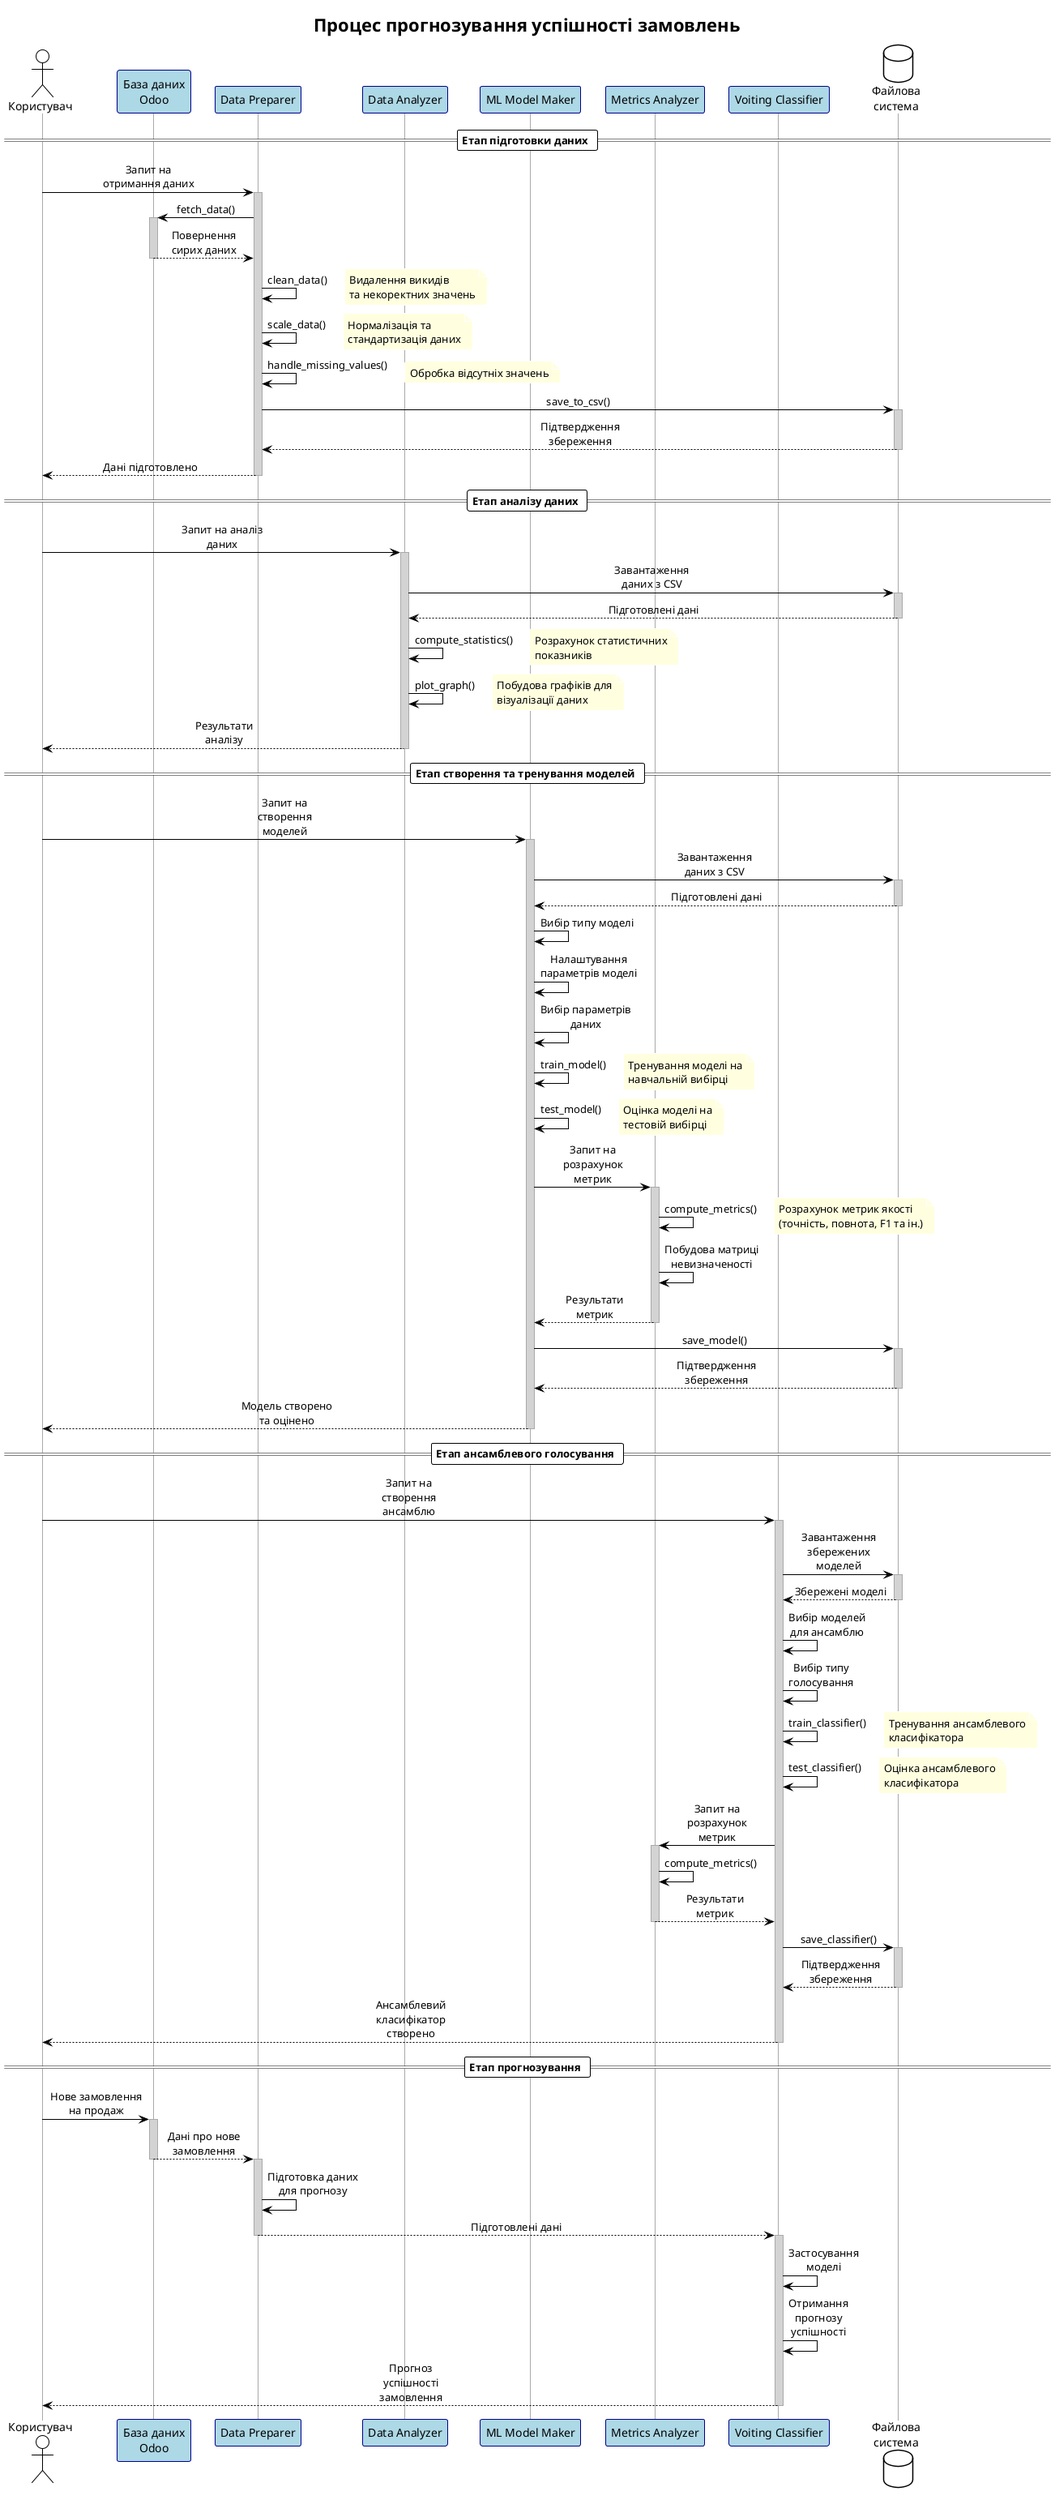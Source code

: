 @startuml Діаграма послідовності системи прогнозування успішності замовлень

!theme plain
skinparam sequenceMessageAlign center
skinparam responseMessageBelowArrow true
skinparam maxMessageSize 120
skinparam sequenceArrowThickness 1
skinparam roundcorner 5
skinparam sequenceParticipant {
    BorderColor DarkBlue
    BackgroundColor LightBlue
    FontSize 14
}
skinparam sequenceLifeLine {
    BorderColor DarkGray
    BackgroundColor LightGray
}
skinparam sequenceArrow {
    Color Black
    Thickness 1
}
skinparam note {
    BackgroundColor LightYellow
    BorderColor DarkYellow
}

title Процес прогнозування успішності замовлень

actor "Користувач" as User
participant "База даних\nOdoo" as OdooDB
participant "Data Preparer" as DataPreparer
participant "Data Analyzer" as DataAnalyzer
participant "ML Model Maker" as MLModelMaker
participant "Metrics Analyzer" as MetricsAnalyzer
participant "Voiting Classifier" as VoitingClassifier
database "Файлова\nсистема" as FileSystem

== Етап підготовки даних ==

User -> DataPreparer: Запит на отримання даних
activate DataPreparer

DataPreparer -> OdooDB: fetch_data()
activate OdooDB
OdooDB --> DataPreparer: Повернення сирих даних
deactivate OdooDB

DataPreparer -> DataPreparer: clean_data()
note right: Видалення викидів\nта некоректних значень

DataPreparer -> DataPreparer: scale_data()
note right: Нормалізація та\nстандартизація даних

DataPreparer -> DataPreparer: handle_missing_values()
note right: Обробка відсутніх значень

DataPreparer -> FileSystem: save_to_csv()
activate FileSystem
FileSystem --> DataPreparer: Підтвердження збереження
deactivate FileSystem

DataPreparer --> User: Дані підготовлено
deactivate DataPreparer

== Етап аналізу даних ==

User -> DataAnalyzer: Запит на аналіз даних
activate DataAnalyzer

DataAnalyzer -> FileSystem: Завантаження даних з CSV
activate FileSystem
FileSystem --> DataAnalyzer: Підготовлені дані
deactivate FileSystem

DataAnalyzer -> DataAnalyzer: compute_statistics()
note right: Розрахунок статистичних\nпоказників

DataAnalyzer -> DataAnalyzer: plot_graph()
note right: Побудова графіків для\nвізуалізації даних

DataAnalyzer --> User: Результати аналізу
deactivate DataAnalyzer

== Етап створення та тренування моделей ==

User -> MLModelMaker: Запит на створення моделей
activate MLModelMaker

MLModelMaker -> FileSystem: Завантаження даних з CSV
activate FileSystem
FileSystem --> MLModelMaker: Підготовлені дані
deactivate FileSystem

MLModelMaker -> MLModelMaker: Вибір типу моделі
MLModelMaker -> MLModelMaker: Налаштування параметрів моделі 
MLModelMaker -> MLModelMaker: Вибір параметрів даних

MLModelMaker -> MLModelMaker: train_model()
note right: Тренування моделі на\nнавчальній вибірці

MLModelMaker -> MLModelMaker: test_model()
note right: Оцінка моделі на\nтестовій вибірці

MLModelMaker -> MetricsAnalyzer: Запит на розрахунок метрик
activate MetricsAnalyzer

MetricsAnalyzer -> MetricsAnalyzer: compute_metrics()
note right: Розрахунок метрик якості\n(точність, повнота, F1 та ін.)

MetricsAnalyzer -> MetricsAnalyzer: Побудова матриці невизначеності
MetricsAnalyzer --> MLModelMaker: Результати метрик
deactivate MetricsAnalyzer

MLModelMaker -> FileSystem: save_model()
activate FileSystem
FileSystem --> MLModelMaker: Підтвердження збереження
deactivate FileSystem

MLModelMaker --> User: Модель створено та оцінено
deactivate MLModelMaker

== Етап ансамблевого голосування ==

User -> VoitingClassifier: Запит на створення ансамблю
activate VoitingClassifier

VoitingClassifier -> FileSystem: Завантаження збережених моделей
activate FileSystem
FileSystem --> VoitingClassifier: Збережені моделі
deactivate FileSystem

VoitingClassifier -> VoitingClassifier: Вибір моделей для ансамблю
VoitingClassifier -> VoitingClassifier: Вибір типу голосування

VoitingClassifier -> VoitingClassifier: train_classifier()
note right: Тренування ансамблевого\nкласифікатора

VoitingClassifier -> VoitingClassifier: test_classifier()
note right: Оцінка ансамблевого\nкласифікатора

VoitingClassifier -> MetricsAnalyzer: Запит на розрахунок метрик
activate MetricsAnalyzer
MetricsAnalyzer -> MetricsAnalyzer: compute_metrics()
MetricsAnalyzer --> VoitingClassifier: Результати метрик
deactivate MetricsAnalyzer

VoitingClassifier -> FileSystem: save_classifier()
activate FileSystem
FileSystem --> VoitingClassifier: Підтвердження збереження
deactivate FileSystem

VoitingClassifier --> User: Ансамблевий класифікатор створено
deactivate VoitingClassifier

== Етап прогнозування ==

User -> OdooDB: Нове замовлення на продаж
activate OdooDB
OdooDB --> DataPreparer: Дані про нове замовлення
deactivate OdooDB

activate DataPreparer
DataPreparer -> DataPreparer: Підготовка даних для прогнозу
DataPreparer --> VoitingClassifier: Підготовлені дані
deactivate DataPreparer

activate VoitingClassifier
VoitingClassifier -> VoitingClassifier: Застосування моделі
VoitingClassifier -> VoitingClassifier: Отримання прогнозу успішності
VoitingClassifier --> User: Прогноз успішності замовлення
deactivate VoitingClassifier

@enduml
